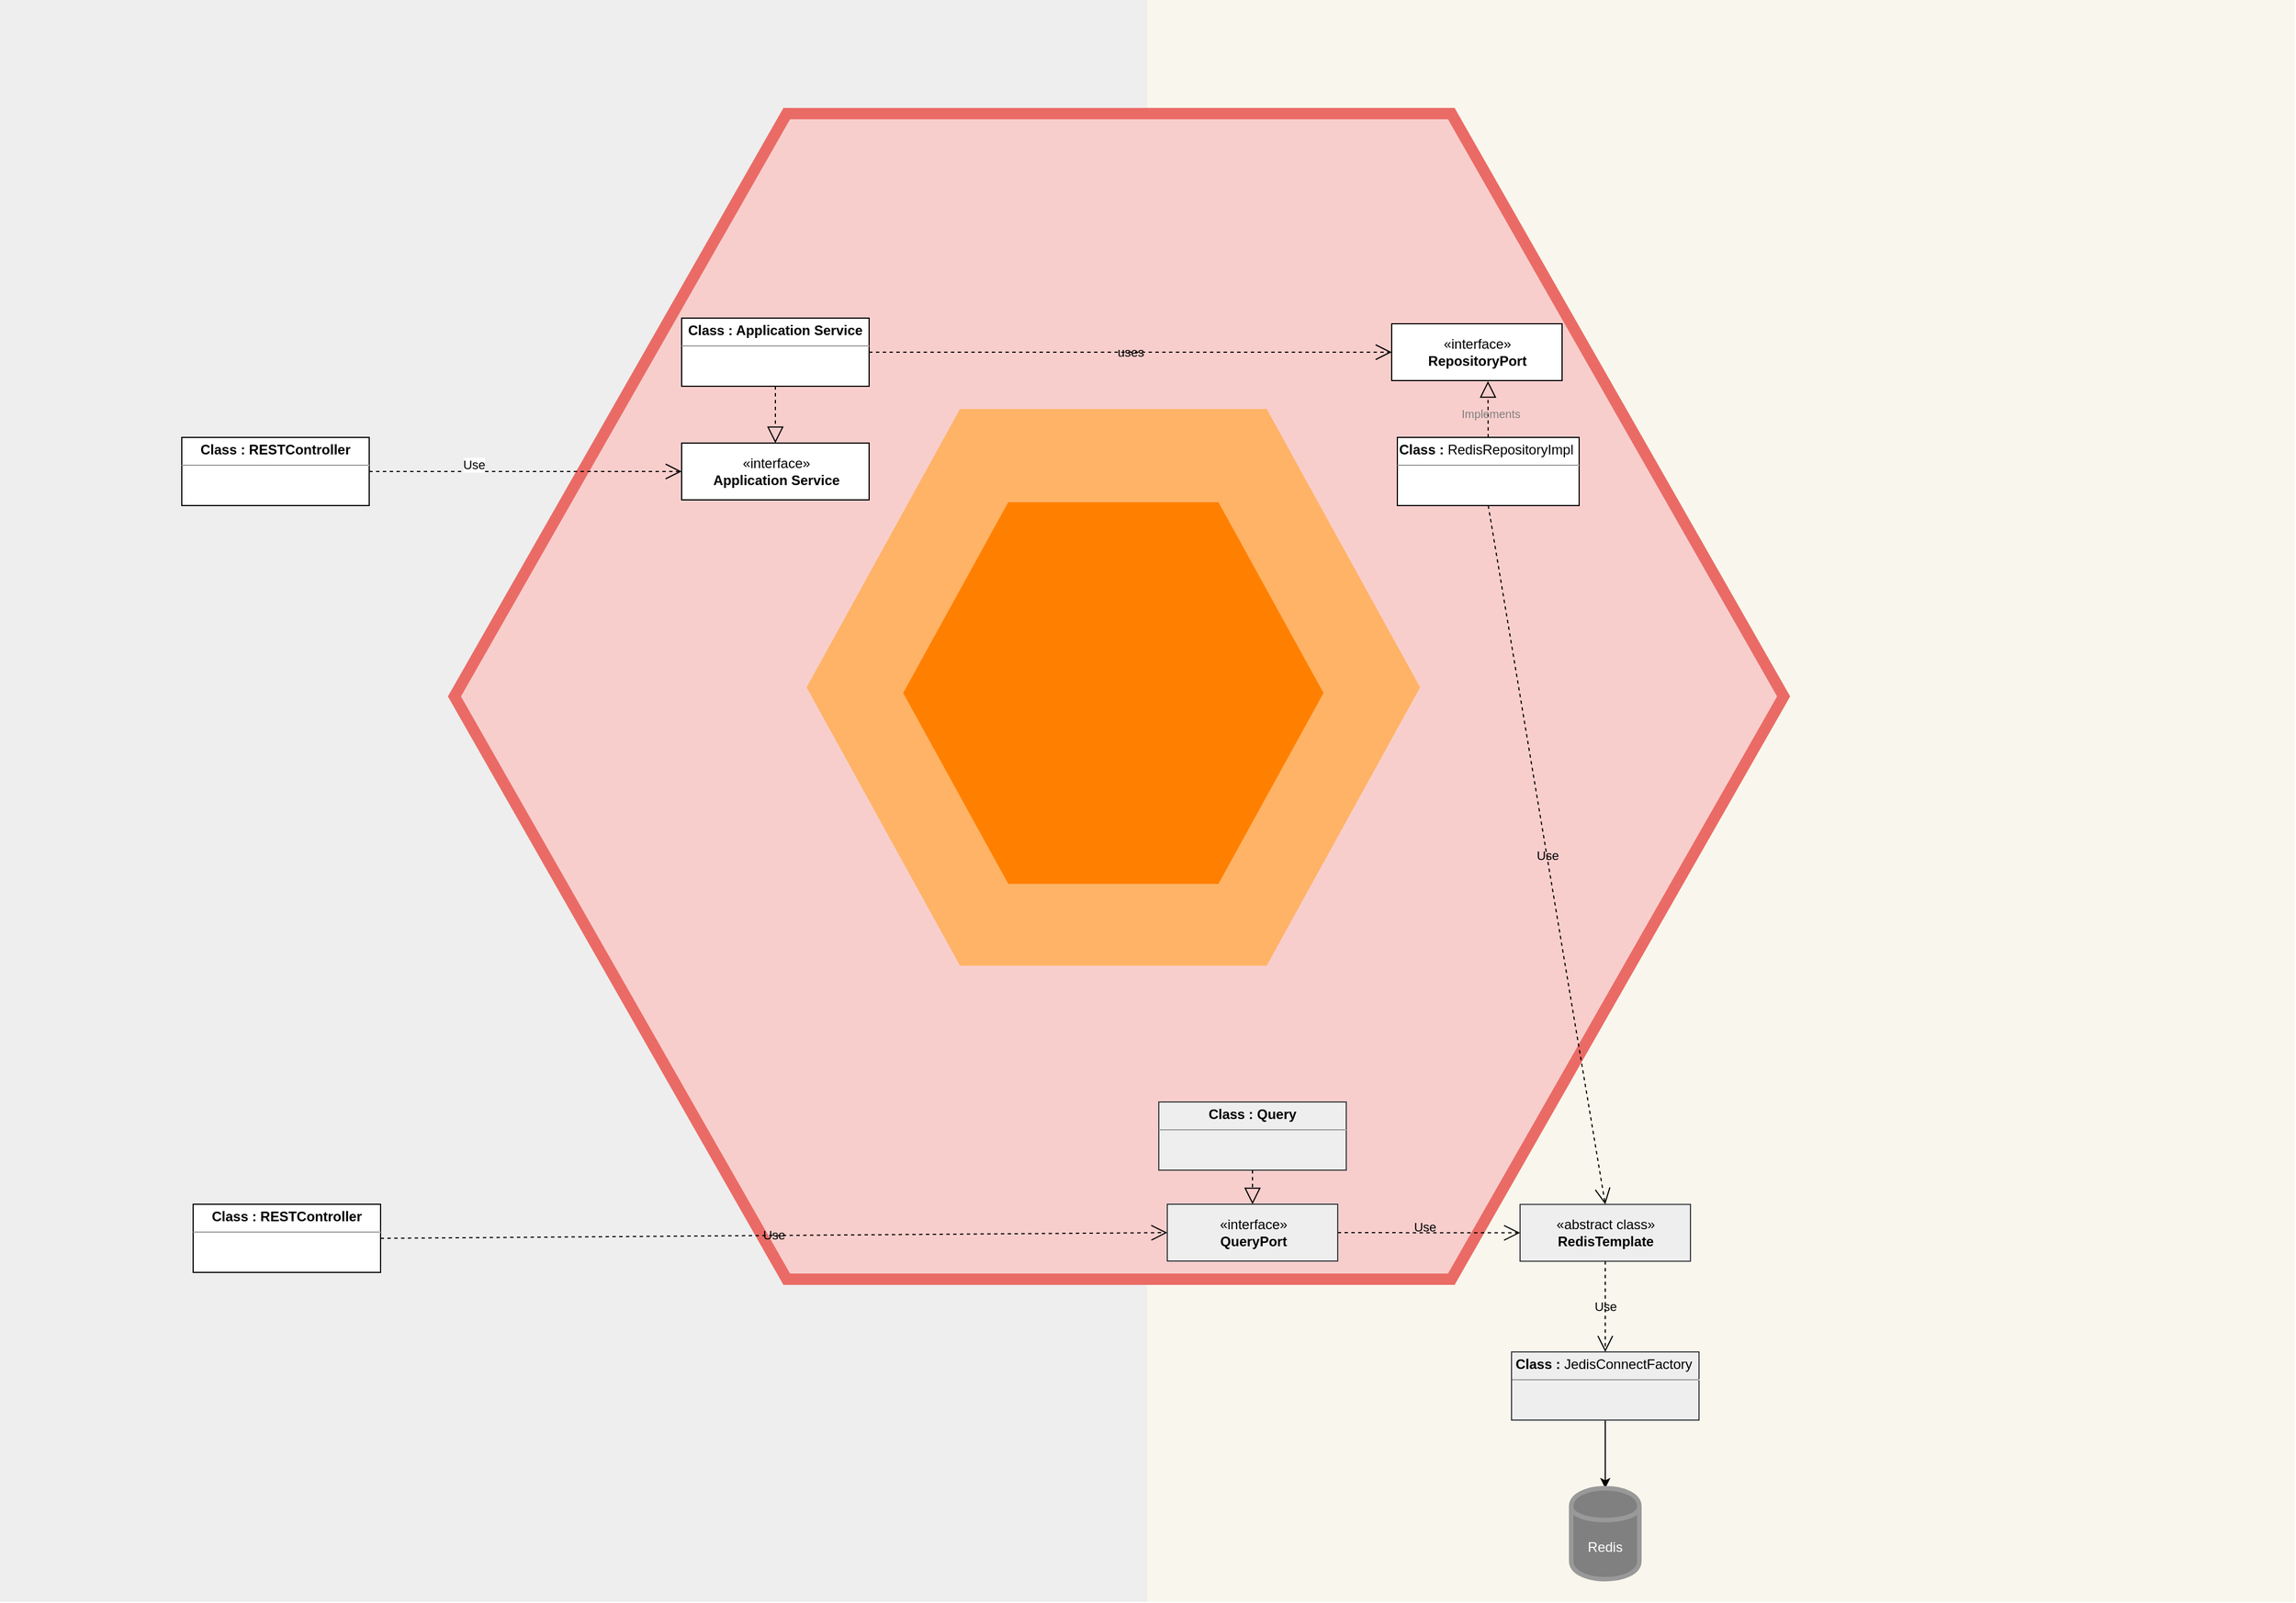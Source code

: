 <mxfile version="10.5.9" type="github"><diagram id="uu75s67zNT4JCThzK8az" name="Page-2"><mxGraphModel dx="2550" dy="839" grid="1" gridSize="10" guides="1" tooltips="1" connect="1" arrows="1" fold="1" page="1" pageScale="1" pageWidth="850" pageHeight="1100" math="0" shadow="0"><root><mxCell id="THZcV_0eTYr8oQKHxr5u-0"/><mxCell id="THZcV_0eTYr8oQKHxr5u-1" parent="THZcV_0eTYr8oQKHxr5u-0"/><mxCell id="THZcV_0eTYr8oQKHxr5u-43" value="" style="rounded=0;whiteSpace=wrap;html=1;fillColor=#f9f7ed;strokeColor=none;" vertex="1" parent="THZcV_0eTYr8oQKHxr5u-1"><mxGeometry x="210" y="150" width="1010" height="1410" as="geometry"/></mxCell><mxCell id="THZcV_0eTYr8oQKHxr5u-42" value="" style="rounded=0;whiteSpace=wrap;html=1;fillColor=#eeeeee;strokeColor=none;" vertex="1" parent="THZcV_0eTYr8oQKHxr5u-1"><mxGeometry x="-800" y="150" width="1010" height="1410" as="geometry"/></mxCell><mxCell id="THZcV_0eTYr8oQKHxr5u-37" value="" style="shape=hexagon;perimeter=hexagonPerimeter2;whiteSpace=wrap;html=1;strokeWidth=10;strokeColor=#EA6B66;fillColor=#F8CECC;" vertex="1" parent="THZcV_0eTYr8oQKHxr5u-1"><mxGeometry x="-400" y="250" width="1170" height="1026" as="geometry"/></mxCell><mxCell id="THZcV_0eTYr8oQKHxr5u-36" value="" style="shape=hexagon;perimeter=hexagonPerimeter2;whiteSpace=wrap;html=1;fillColor=#FFB366;strokeColor=none;" vertex="1" parent="THZcV_0eTYr8oQKHxr5u-1"><mxGeometry x="-90" y="510" width="540" height="490" as="geometry"/></mxCell><mxCell id="THZcV_0eTYr8oQKHxr5u-2" value="«abstract class»&lt;br&gt;&lt;b&gt;RedisTemplate&lt;/b&gt;&lt;br&gt;" style="html=1;fillColor=#eeeeee;strokeColor=#36393d;" vertex="1" parent="THZcV_0eTYr8oQKHxr5u-1"><mxGeometry x="538" y="1210.167" width="150" height="50" as="geometry"/></mxCell><mxCell id="THZcV_0eTYr8oQKHxr5u-47" value="" style="edgeStyle=orthogonalEdgeStyle;rounded=0;orthogonalLoop=1;jettySize=auto;html=1;exitX=0.5;exitY=1;exitDx=0;exitDy=0;" edge="1" parent="THZcV_0eTYr8oQKHxr5u-1" source="THZcV_0eTYr8oQKHxr5u-54" target="THZcV_0eTYr8oQKHxr5u-46"><mxGeometry relative="1" as="geometry"><mxPoint x="688" y="1430" as="sourcePoint"/></mxGeometry></mxCell><mxCell id="THZcV_0eTYr8oQKHxr5u-11" value="&lt;p style=&quot;margin: 0px ; margin-top: 4px ; text-align: center&quot;&gt;&lt;b&gt;Class :&amp;nbsp;&lt;/b&gt;&lt;span&gt;RedisRepositoryImpl&amp;nbsp;&lt;/span&gt;&lt;/p&gt;&lt;hr size=&quot;1&quot;&gt;&lt;div style=&quot;height: 2px&quot;&gt;&lt;/div&gt;" style="verticalAlign=top;align=left;overflow=fill;fontSize=12;fontFamily=Helvetica;html=1;" vertex="1" parent="THZcV_0eTYr8oQKHxr5u-1"><mxGeometry x="430" y="535" width="160" height="60" as="geometry"/></mxCell><mxCell id="THZcV_0eTYr8oQKHxr5u-12" value="Use" style="endArrow=open;endSize=12;dashed=1;html=1;exitX=0.5;exitY=1;exitDx=0;exitDy=0;entryX=0.5;entryY=0;entryDx=0;entryDy=0;labelBackgroundColor=none;" edge="1" parent="THZcV_0eTYr8oQKHxr5u-1" source="THZcV_0eTYr8oQKHxr5u-11" target="THZcV_0eTYr8oQKHxr5u-2"><mxGeometry width="160" relative="1" as="geometry"><mxPoint x="374" y="10" as="sourcePoint"/><mxPoint x="534" y="10" as="targetPoint"/></mxGeometry></mxCell><mxCell id="THZcV_0eTYr8oQKHxr5u-13" value="&lt;p style=&quot;margin: 0px ; margin-top: 4px ; text-align: center&quot;&gt;&lt;b&gt;Class : Query&lt;/b&gt;&lt;/p&gt;&lt;hr size=&quot;1&quot;&gt;&lt;div style=&quot;height: 2px&quot;&gt;&lt;/div&gt;" style="verticalAlign=top;align=left;overflow=fill;fontSize=12;fontFamily=Helvetica;html=1;fillColor=#eeeeee;strokeColor=#36393d;" vertex="1" parent="THZcV_0eTYr8oQKHxr5u-1"><mxGeometry x="220" y="1120" width="165" height="60" as="geometry"/></mxCell><mxCell id="THZcV_0eTYr8oQKHxr5u-14" value="Use" style="endArrow=open;endSize=12;dashed=1;html=1;exitX=1;exitY=0.5;exitDx=0;exitDy=0;entryX=0;entryY=0.5;entryDx=0;entryDy=0;labelBackgroundColor=none;" edge="1" parent="THZcV_0eTYr8oQKHxr5u-1" source="THZcV_0eTYr8oQKHxr5u-22" target="THZcV_0eTYr8oQKHxr5u-2"><mxGeometry x="-0.05" y="5" width="160" relative="1" as="geometry"><mxPoint x="678" y="50" as="sourcePoint"/><mxPoint x="503" y="120" as="targetPoint"/><Array as="points"/><mxPoint as="offset"/></mxGeometry></mxCell><mxCell id="THZcV_0eTYr8oQKHxr5u-15" value="«interface»&lt;br&gt;&lt;b&gt;RepositoryPort&lt;/b&gt;&lt;br&gt;" style="html=1;" vertex="1" parent="THZcV_0eTYr8oQKHxr5u-1"><mxGeometry x="425" y="435" width="150" height="50" as="geometry"/></mxCell><mxCell id="THZcV_0eTYr8oQKHxr5u-18" value="uses" style="endArrow=open;endSize=12;dashed=1;html=1;exitX=1;exitY=0.5;exitDx=0;exitDy=0;entryX=0;entryY=0.5;entryDx=0;entryDy=0;labelBackgroundColor=none;" edge="1" parent="THZcV_0eTYr8oQKHxr5u-1" source="THZcV_0eTYr8oQKHxr5u-17" target="THZcV_0eTYr8oQKHxr5u-15"><mxGeometry width="160" relative="1" as="geometry"><mxPoint x="678" y="50" as="sourcePoint"/><mxPoint x="540" y="120" as="targetPoint"/></mxGeometry></mxCell><mxCell id="THZcV_0eTYr8oQKHxr5u-20" value="«interface»&lt;br&gt;&lt;b&gt;Application Service&lt;/b&gt;&lt;br&gt;" style="html=1;" vertex="1" parent="THZcV_0eTYr8oQKHxr5u-1"><mxGeometry x="-200" y="540" width="165" height="50" as="geometry"/></mxCell><mxCell id="THZcV_0eTYr8oQKHxr5u-24" value="&lt;p style=&quot;margin: 0px ; margin-top: 4px ; text-align: center&quot;&gt;&lt;b&gt;Class : RESTController&lt;/b&gt;&lt;/p&gt;&lt;hr size=&quot;1&quot;&gt;&lt;div style=&quot;height: 2px&quot;&gt;&lt;/div&gt;" style="verticalAlign=top;align=left;overflow=fill;fontSize=12;fontFamily=Helvetica;html=1;" vertex="1" parent="THZcV_0eTYr8oQKHxr5u-1"><mxGeometry x="-640" y="535" width="165" height="60" as="geometry"/></mxCell><mxCell id="THZcV_0eTYr8oQKHxr5u-25" value="Use" style="endArrow=open;endSize=12;dashed=1;html=1;exitX=1;exitY=0.5;exitDx=0;exitDy=0;entryX=0;entryY=0.5;entryDx=0;entryDy=0;labelBackgroundColor=none;" edge="1" parent="THZcV_0eTYr8oQKHxr5u-1" source="5k2BoiYPALj59GiJ_-dn-7" target="THZcV_0eTYr8oQKHxr5u-22"><mxGeometry width="160" relative="1" as="geometry"><mxPoint x="-140" y="70" as="sourcePoint"/><mxPoint x="20" y="70" as="targetPoint"/></mxGeometry></mxCell><mxCell id="THZcV_0eTYr8oQKHxr5u-26" value="Use" style="endArrow=open;endSize=12;dashed=1;html=1;entryX=0;entryY=0.5;entryDx=0;entryDy=0;" edge="1" parent="THZcV_0eTYr8oQKHxr5u-1" source="THZcV_0eTYr8oQKHxr5u-24" target="THZcV_0eTYr8oQKHxr5u-20"><mxGeometry x="-0.331" y="6" width="160" relative="1" as="geometry"><mxPoint x="-165" y="-50" as="sourcePoint"/><mxPoint x="-20" y="20" as="targetPoint"/><mxPoint as="offset"/></mxGeometry></mxCell><mxCell id="THZcV_0eTYr8oQKHxr5u-17" value="&lt;p style=&quot;margin: 0px ; margin-top: 4px ; text-align: center&quot;&gt;&lt;b&gt;Class : Application Service&lt;/b&gt;&lt;/p&gt;&lt;hr size=&quot;1&quot;&gt;&lt;div style=&quot;height: 2px&quot;&gt;&lt;/div&gt;" style="verticalAlign=top;align=left;overflow=fill;fontSize=12;fontFamily=Helvetica;html=1;" vertex="1" parent="THZcV_0eTYr8oQKHxr5u-1"><mxGeometry x="-200" y="430" width="165" height="60" as="geometry"/></mxCell><mxCell id="THZcV_0eTYr8oQKHxr5u-21" value="" style="endArrow=block;dashed=1;endFill=0;endSize=12;html=1;entryX=0.5;entryY=0;entryDx=0;entryDy=0;" edge="1" parent="THZcV_0eTYr8oQKHxr5u-1" source="THZcV_0eTYr8oQKHxr5u-17" target="THZcV_0eTYr8oQKHxr5u-20"><mxGeometry width="160" relative="1" as="geometry"><mxPoint x="30" y="-20" as="sourcePoint"/><mxPoint x="190" y="-20" as="targetPoint"/></mxGeometry></mxCell><mxCell id="THZcV_0eTYr8oQKHxr5u-40" value="" style="shape=hexagon;perimeter=hexagonPerimeter2;whiteSpace=wrap;html=1;fillColor=#FF8000;strokeColor=none;fontColor=#ffffff;" vertex="1" parent="THZcV_0eTYr8oQKHxr5u-1"><mxGeometry x="-5" y="592" width="370" height="336" as="geometry"/></mxCell><mxCell id="THZcV_0eTYr8oQKHxr5u-46" value="Redis" style="shape=cylinder;whiteSpace=wrap;html=1;boundedLbl=1;backgroundOutline=1;strokeColor=#999999;strokeWidth=4;fillColor=#808080;fontColor=#FFFFFF;" vertex="1" parent="THZcV_0eTYr8oQKHxr5u-1"><mxGeometry x="583" y="1460" width="60" height="80" as="geometry"/></mxCell><mxCell id="THZcV_0eTYr8oQKHxr5u-22" value="«interface»&lt;br&gt;&lt;b&gt;QueryPort&lt;/b&gt;&lt;br&gt;" style="html=1;fillColor=#eeeeee;strokeColor=#36393d;" vertex="1" parent="THZcV_0eTYr8oQKHxr5u-1"><mxGeometry x="227.5" y="1210" width="150" height="50" as="geometry"/></mxCell><mxCell id="THZcV_0eTYr8oQKHxr5u-51" value="Use" style="endArrow=open;endSize=12;dashed=1;html=1;exitX=0.5;exitY=1;exitDx=0;exitDy=0;entryX=0.5;entryY=0;entryDx=0;entryDy=0;labelBackgroundColor=none;" edge="1" parent="THZcV_0eTYr8oQKHxr5u-1" source="THZcV_0eTYr8oQKHxr5u-2" target="THZcV_0eTYr8oQKHxr5u-54"><mxGeometry width="160" relative="1" as="geometry"><mxPoint x="430" y="1450" as="sourcePoint"/><mxPoint x="687.705" y="1370" as="targetPoint"/></mxGeometry></mxCell><mxCell id="THZcV_0eTYr8oQKHxr5u-54" value="&lt;p style=&quot;margin: 0px ; margin-top: 4px ; text-align: center&quot;&gt;&lt;b&gt;Class : &lt;/b&gt;JedisConnectFactory&lt;span&gt;&amp;nbsp;&lt;/span&gt;&lt;/p&gt;&lt;hr size=&quot;1&quot;&gt;&lt;div style=&quot;height: 2px&quot;&gt;&lt;/div&gt;" style="verticalAlign=top;align=left;overflow=fill;fontSize=12;fontFamily=Helvetica;html=1;fillColor=#eeeeee;strokeColor=#36393d;" vertex="1" parent="THZcV_0eTYr8oQKHxr5u-1"><mxGeometry x="530.5" y="1340" width="165" height="60" as="geometry"/></mxCell><mxCell id="THZcV_0eTYr8oQKHxr5u-56" value="" style="endArrow=block;dashed=1;endFill=0;endSize=12;html=1;exitX=0.5;exitY=1;exitDx=0;exitDy=0;" edge="1" parent="THZcV_0eTYr8oQKHxr5u-1" source="THZcV_0eTYr8oQKHxr5u-13" target="THZcV_0eTYr8oQKHxr5u-22"><mxGeometry width="160" relative="1" as="geometry"><mxPoint x="538" y="1050" as="sourcePoint"/><mxPoint x="666.781" y="1180" as="targetPoint"/></mxGeometry></mxCell><mxCell id="5k2BoiYPALj59GiJ_-dn-3" value="" style="endArrow=block;dashed=1;endFill=0;endSize=12;html=1;entryX=0.565;entryY=1.01;entryDx=0;entryDy=0;entryPerimeter=0;" edge="1" parent="THZcV_0eTYr8oQKHxr5u-1" source="THZcV_0eTYr8oQKHxr5u-11" target="THZcV_0eTYr8oQKHxr5u-15"><mxGeometry width="160" relative="1" as="geometry"><mxPoint x="542" y="540" as="sourcePoint"/><mxPoint x="-117.619" y="499.095" as="targetPoint"/></mxGeometry></mxCell><mxCell id="5k2BoiYPALj59GiJ_-dn-4" value="&lt;font style=&quot;font-size: 10px&quot;&gt;Implements&lt;/font&gt;" style="text;html=1;resizable=0;points=[];align=center;verticalAlign=middle;labelBackgroundColor=none;fontColor=#808080;" vertex="1" connectable="0" parent="5k2BoiYPALj59GiJ_-dn-3"><mxGeometry x="-0.132" y="-2" relative="1" as="geometry"><mxPoint as="offset"/></mxGeometry></mxCell><mxCell id="5k2BoiYPALj59GiJ_-dn-7" value="&lt;p style=&quot;margin: 0px ; margin-top: 4px ; text-align: center&quot;&gt;&lt;b&gt;Class : RESTController&lt;/b&gt;&lt;/p&gt;&lt;hr size=&quot;1&quot;&gt;&lt;div style=&quot;height: 2px&quot;&gt;&lt;/div&gt;" style="verticalAlign=top;align=left;overflow=fill;fontSize=12;fontFamily=Helvetica;html=1;" vertex="1" parent="THZcV_0eTYr8oQKHxr5u-1"><mxGeometry x="-630" y="1210" width="165" height="60" as="geometry"/></mxCell></root></mxGraphModel></diagram></mxfile>